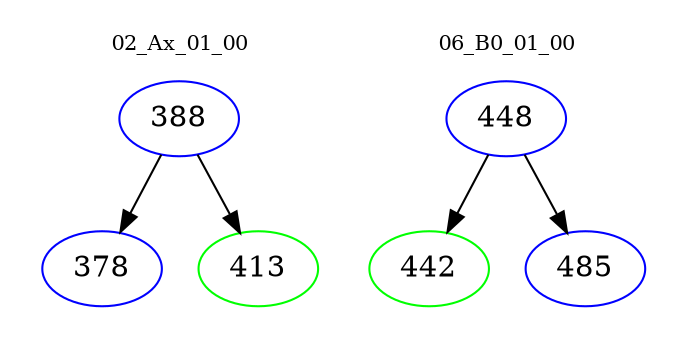 digraph{
subgraph cluster_0 {
color = white
label = "02_Ax_01_00";
fontsize=10;
T0_388 [label="388", color="blue"]
T0_388 -> T0_378 [color="black"]
T0_378 [label="378", color="blue"]
T0_388 -> T0_413 [color="black"]
T0_413 [label="413", color="green"]
}
subgraph cluster_1 {
color = white
label = "06_B0_01_00";
fontsize=10;
T1_448 [label="448", color="blue"]
T1_448 -> T1_442 [color="black"]
T1_442 [label="442", color="green"]
T1_448 -> T1_485 [color="black"]
T1_485 [label="485", color="blue"]
}
}
